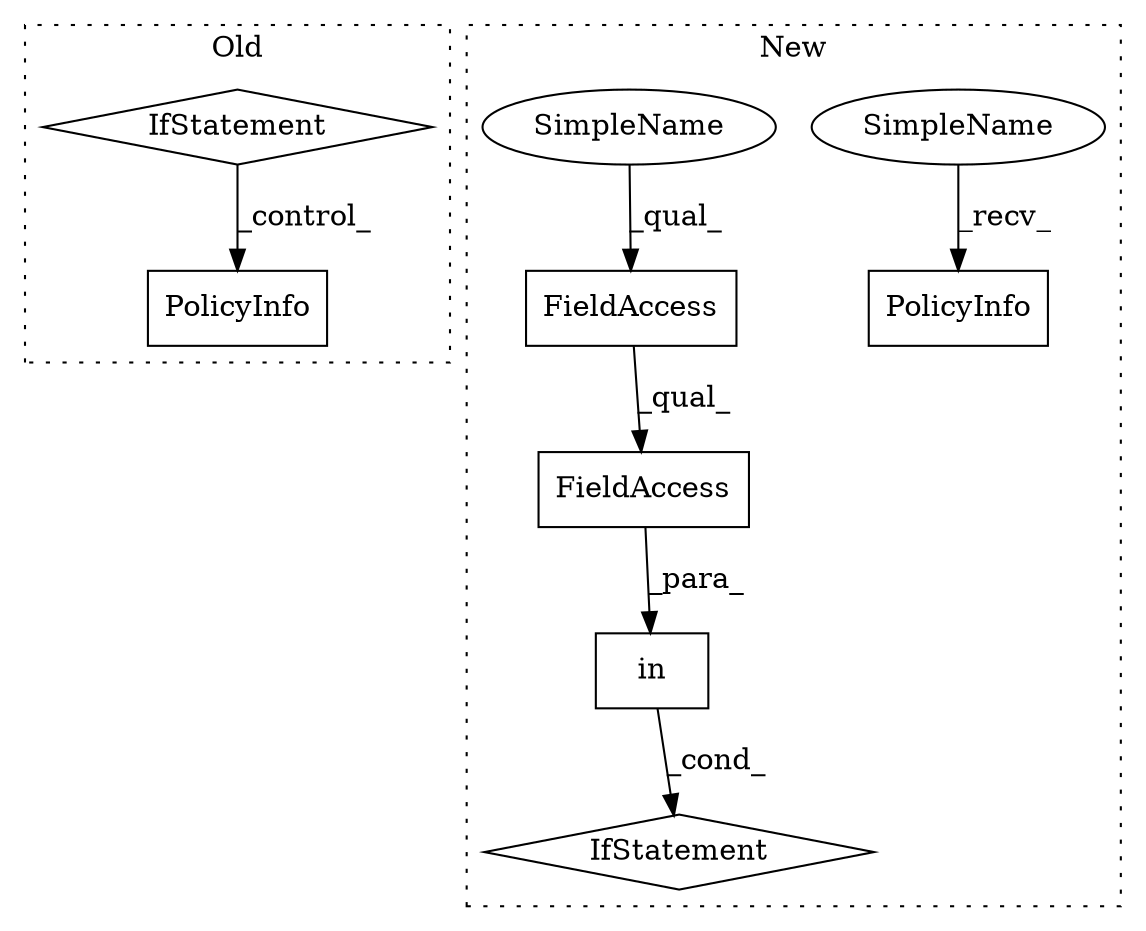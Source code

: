 digraph G {
subgraph cluster0 {
1 [label="PolicyInfo" a="32" s="4475,4550" l="11,1" shape="box"];
7 [label="IfStatement" a="25" s="4427,4455" l="4,2" shape="diamond"];
label = "Old";
style="dotted";
}
subgraph cluster1 {
2 [label="in" a="105" s="4243" l="65" shape="box"];
3 [label="FieldAccess" a="22" s="4243" l="45" shape="box"];
4 [label="FieldAccess" a="22" s="4243" l="27" shape="box"];
5 [label="IfStatement" a="25" s="4235,4308" l="8,2" shape="diamond"];
6 [label="PolicyInfo" a="32" s="4439,4467" l="11,1" shape="box"];
8 [label="SimpleName" a="42" s="4422" l="16" shape="ellipse"];
9 [label="SimpleName" a="42" s="4243" l="16" shape="ellipse"];
label = "New";
style="dotted";
}
2 -> 5 [label="_cond_"];
3 -> 2 [label="_para_"];
4 -> 3 [label="_qual_"];
7 -> 1 [label="_control_"];
8 -> 6 [label="_recv_"];
9 -> 4 [label="_qual_"];
}